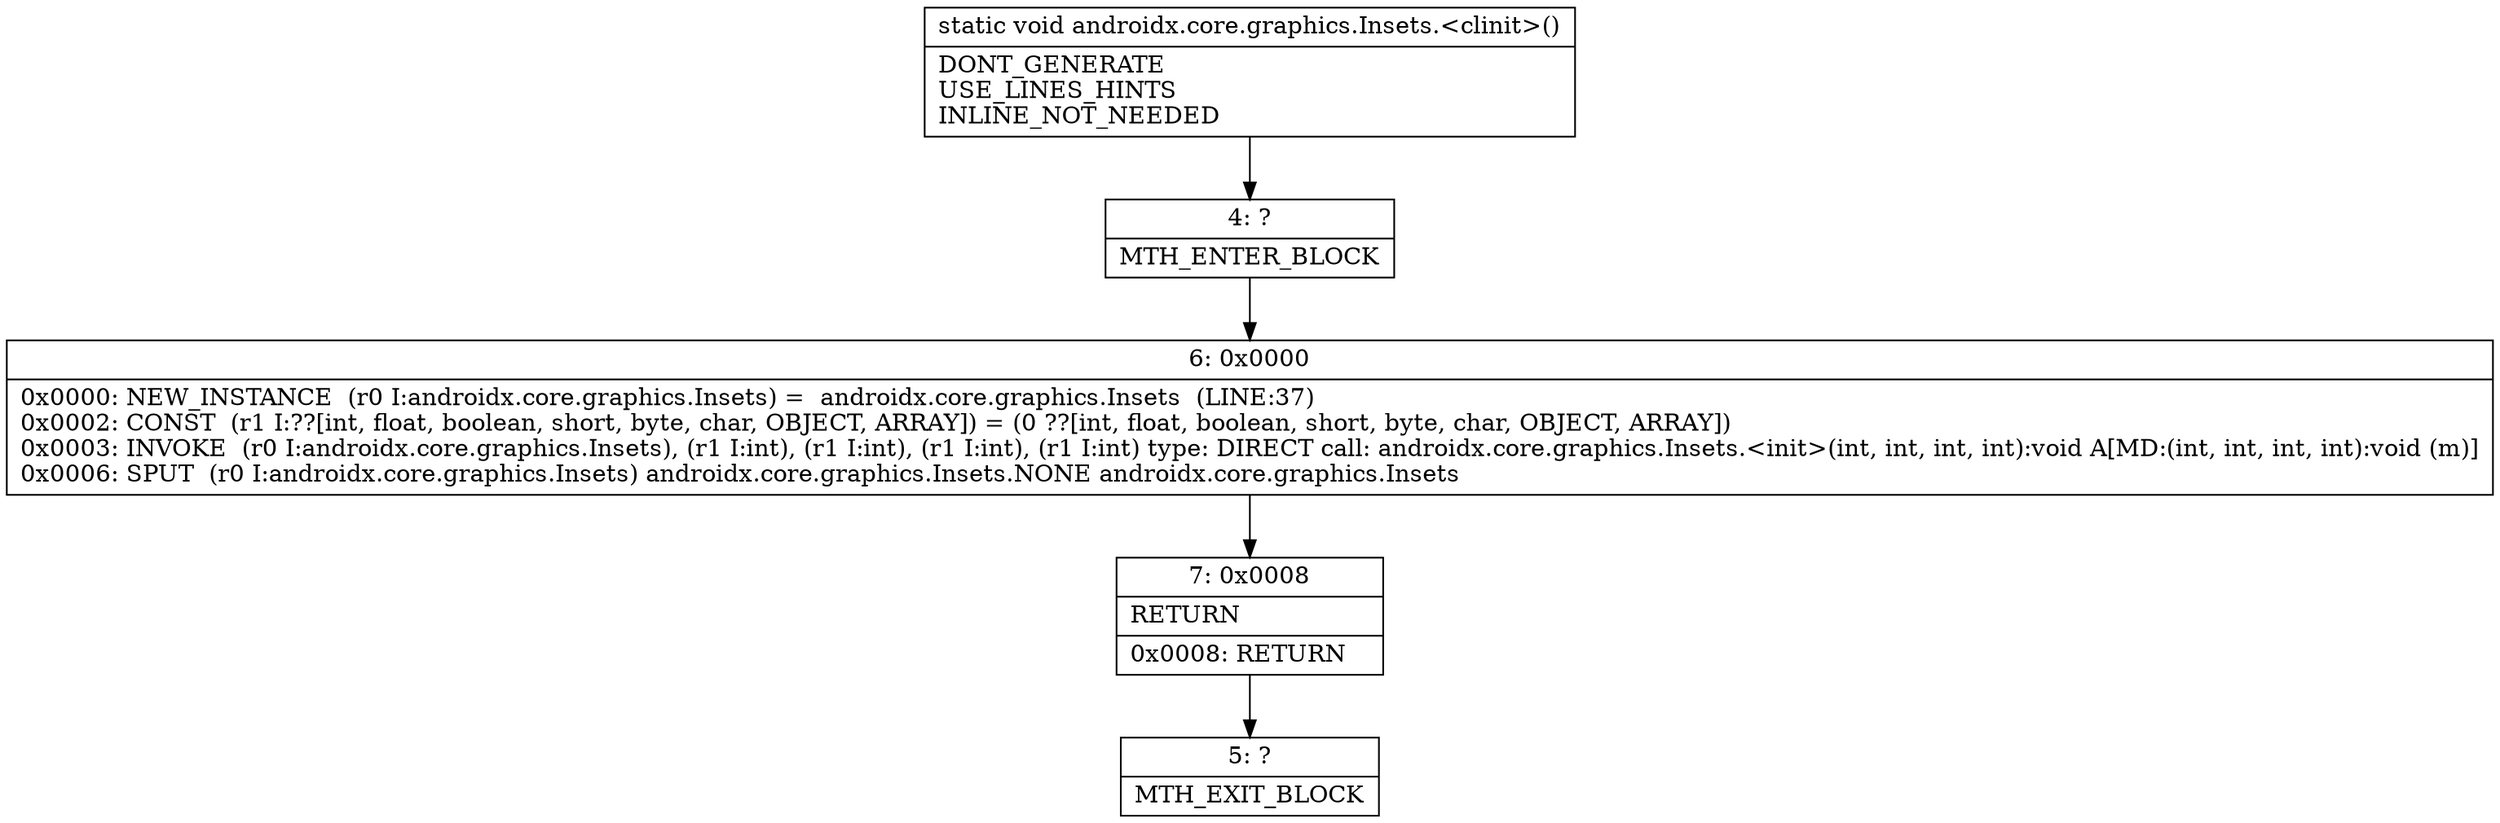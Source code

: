 digraph "CFG forandroidx.core.graphics.Insets.\<clinit\>()V" {
Node_4 [shape=record,label="{4\:\ ?|MTH_ENTER_BLOCK\l}"];
Node_6 [shape=record,label="{6\:\ 0x0000|0x0000: NEW_INSTANCE  (r0 I:androidx.core.graphics.Insets) =  androidx.core.graphics.Insets  (LINE:37)\l0x0002: CONST  (r1 I:??[int, float, boolean, short, byte, char, OBJECT, ARRAY]) = (0 ??[int, float, boolean, short, byte, char, OBJECT, ARRAY]) \l0x0003: INVOKE  (r0 I:androidx.core.graphics.Insets), (r1 I:int), (r1 I:int), (r1 I:int), (r1 I:int) type: DIRECT call: androidx.core.graphics.Insets.\<init\>(int, int, int, int):void A[MD:(int, int, int, int):void (m)]\l0x0006: SPUT  (r0 I:androidx.core.graphics.Insets) androidx.core.graphics.Insets.NONE androidx.core.graphics.Insets \l}"];
Node_7 [shape=record,label="{7\:\ 0x0008|RETURN\l|0x0008: RETURN   \l}"];
Node_5 [shape=record,label="{5\:\ ?|MTH_EXIT_BLOCK\l}"];
MethodNode[shape=record,label="{static void androidx.core.graphics.Insets.\<clinit\>()  | DONT_GENERATE\lUSE_LINES_HINTS\lINLINE_NOT_NEEDED\l}"];
MethodNode -> Node_4;Node_4 -> Node_6;
Node_6 -> Node_7;
Node_7 -> Node_5;
}

